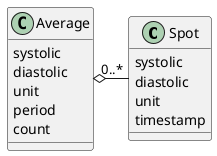 @startuml



class "Spot" as spot {
    systolic
    diastolic
    unit
    timestamp
}


class "Average" as avg {
    systolic
    diastolic
    unit
    period
    count
}

avg o-right- "0..*" spot

@enduml